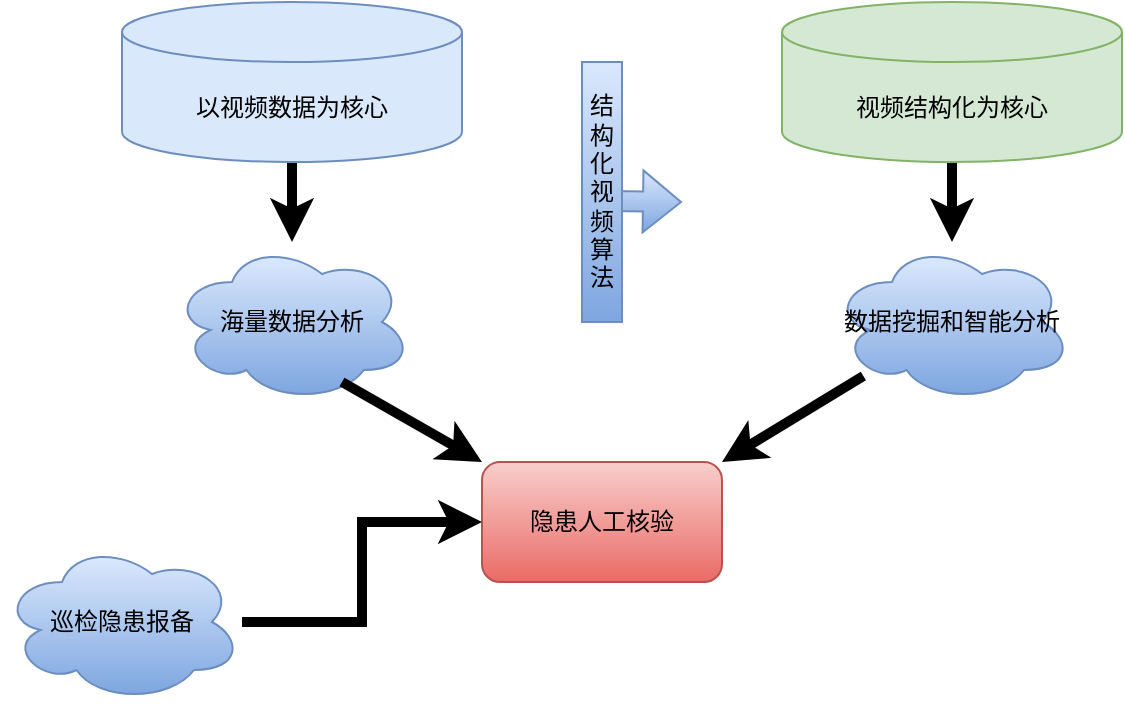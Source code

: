 <mxfile version="20.2.3" type="github">
  <diagram id="padU3XlNnm4oURgl267w" name="第 1 页">
    <mxGraphModel dx="1185" dy="699" grid="1" gridSize="10" guides="1" tooltips="1" connect="1" arrows="1" fold="1" page="1" pageScale="1" pageWidth="827" pageHeight="1169" math="0" shadow="0">
      <root>
        <mxCell id="0" />
        <mxCell id="1" parent="0" />
        <mxCell id="Qvvfu5CF9M0sInLqv7nz-9" style="edgeStyle=orthogonalEdgeStyle;rounded=0;orthogonalLoop=1;jettySize=auto;html=1;exitX=0.5;exitY=1;exitDx=0;exitDy=0;exitPerimeter=0;fillColor=default;strokeWidth=5;" edge="1" parent="1" source="Qvvfu5CF9M0sInLqv7nz-1" target="Qvvfu5CF9M0sInLqv7nz-6">
          <mxGeometry relative="1" as="geometry" />
        </mxCell>
        <mxCell id="Qvvfu5CF9M0sInLqv7nz-1" value="以视频数据为核心" style="shape=cylinder3;whiteSpace=wrap;html=1;boundedLbl=1;backgroundOutline=1;size=15;fillColor=#dae8fc;strokeColor=#6c8ebf;" vertex="1" parent="1">
          <mxGeometry x="230" y="210" width="170" height="80" as="geometry" />
        </mxCell>
        <mxCell id="Qvvfu5CF9M0sInLqv7nz-11" style="edgeStyle=orthogonalEdgeStyle;rounded=0;orthogonalLoop=1;jettySize=auto;html=1;exitX=0.5;exitY=1;exitDx=0;exitDy=0;exitPerimeter=0;fillColor=default;strokeWidth=5;" edge="1" parent="1" source="Qvvfu5CF9M0sInLqv7nz-2" target="Qvvfu5CF9M0sInLqv7nz-10">
          <mxGeometry relative="1" as="geometry" />
        </mxCell>
        <mxCell id="Qvvfu5CF9M0sInLqv7nz-2" value="视频结构化为核心" style="shape=cylinder3;whiteSpace=wrap;html=1;boundedLbl=1;backgroundOutline=1;size=15;fillColor=#d5e8d4;strokeColor=#82b366;" vertex="1" parent="1">
          <mxGeometry x="560" y="210" width="170" height="80" as="geometry" />
        </mxCell>
        <mxCell id="Qvvfu5CF9M0sInLqv7nz-6" value="海量数据分析" style="ellipse;shape=cloud;whiteSpace=wrap;html=1;fillColor=#dae8fc;gradientColor=#7ea6e0;strokeColor=#6c8ebf;" vertex="1" parent="1">
          <mxGeometry x="255" y="330" width="120" height="80" as="geometry" />
        </mxCell>
        <mxCell id="Qvvfu5CF9M0sInLqv7nz-10" value="数据挖掘和智能分析" style="ellipse;shape=cloud;whiteSpace=wrap;html=1;fillColor=#dae8fc;gradientColor=#7ea6e0;strokeColor=#6c8ebf;" vertex="1" parent="1">
          <mxGeometry x="585" y="330" width="120" height="80" as="geometry" />
        </mxCell>
        <mxCell id="Qvvfu5CF9M0sInLqv7nz-15" value="" style="group" vertex="1" connectable="0" parent="1">
          <mxGeometry x="460" y="240" width="50" height="130" as="geometry" />
        </mxCell>
        <mxCell id="Qvvfu5CF9M0sInLqv7nz-7" value="" style="shape=flexArrow;endArrow=classic;html=1;rounded=0;fillColor=#dae8fc;gradientColor=#7ea6e0;strokeColor=#6c8ebf;" edge="1" parent="Qvvfu5CF9M0sInLqv7nz-15">
          <mxGeometry width="50" height="50" relative="1" as="geometry">
            <mxPoint x="15.714" y="69.5" as="sourcePoint" />
            <mxPoint x="50" y="70" as="targetPoint" />
          </mxGeometry>
        </mxCell>
        <mxCell id="Qvvfu5CF9M0sInLqv7nz-14" value="结构化视频算法" style="rounded=0;whiteSpace=wrap;html=1;fillColor=#dae8fc;gradientColor=#7ea6e0;strokeColor=#6c8ebf;" vertex="1" parent="Qvvfu5CF9M0sInLqv7nz-15">
          <mxGeometry width="20" height="130" as="geometry" />
        </mxCell>
        <mxCell id="Qvvfu5CF9M0sInLqv7nz-20" value="隐患人工核验" style="rounded=1;whiteSpace=wrap;html=1;fillColor=#f8cecc;gradientColor=#ea6b66;strokeColor=#b85450;" vertex="1" parent="1">
          <mxGeometry x="410" y="440" width="120" height="60" as="geometry" />
        </mxCell>
        <mxCell id="Qvvfu5CF9M0sInLqv7nz-25" value="" style="endArrow=classic;html=1;rounded=0;strokeWidth=5;fillColor=default;entryX=0;entryY=0;entryDx=0;entryDy=0;" edge="1" parent="1" target="Qvvfu5CF9M0sInLqv7nz-20">
          <mxGeometry width="50" height="50" relative="1" as="geometry">
            <mxPoint x="340" y="400" as="sourcePoint" />
            <mxPoint x="390" y="440" as="targetPoint" />
          </mxGeometry>
        </mxCell>
        <mxCell id="Qvvfu5CF9M0sInLqv7nz-26" value="" style="endArrow=classic;html=1;rounded=0;strokeWidth=5;fillColor=default;entryX=1;entryY=0;entryDx=0;entryDy=0;" edge="1" parent="1" source="Qvvfu5CF9M0sInLqv7nz-10" target="Qvvfu5CF9M0sInLqv7nz-20">
          <mxGeometry width="50" height="50" relative="1" as="geometry">
            <mxPoint x="580" y="420" as="sourcePoint" />
            <mxPoint x="540" y="430" as="targetPoint" />
          </mxGeometry>
        </mxCell>
        <mxCell id="Qvvfu5CF9M0sInLqv7nz-29" style="edgeStyle=orthogonalEdgeStyle;rounded=0;orthogonalLoop=1;jettySize=auto;html=1;strokeWidth=5;fillColor=default;" edge="1" parent="1" source="Qvvfu5CF9M0sInLqv7nz-28" target="Qvvfu5CF9M0sInLqv7nz-20">
          <mxGeometry relative="1" as="geometry" />
        </mxCell>
        <mxCell id="Qvvfu5CF9M0sInLqv7nz-28" value="巡检隐患报备" style="ellipse;shape=cloud;whiteSpace=wrap;html=1;fillColor=#dae8fc;gradientColor=#7ea6e0;strokeColor=#6c8ebf;" vertex="1" parent="1">
          <mxGeometry x="170" y="480" width="120" height="80" as="geometry" />
        </mxCell>
      </root>
    </mxGraphModel>
  </diagram>
</mxfile>
